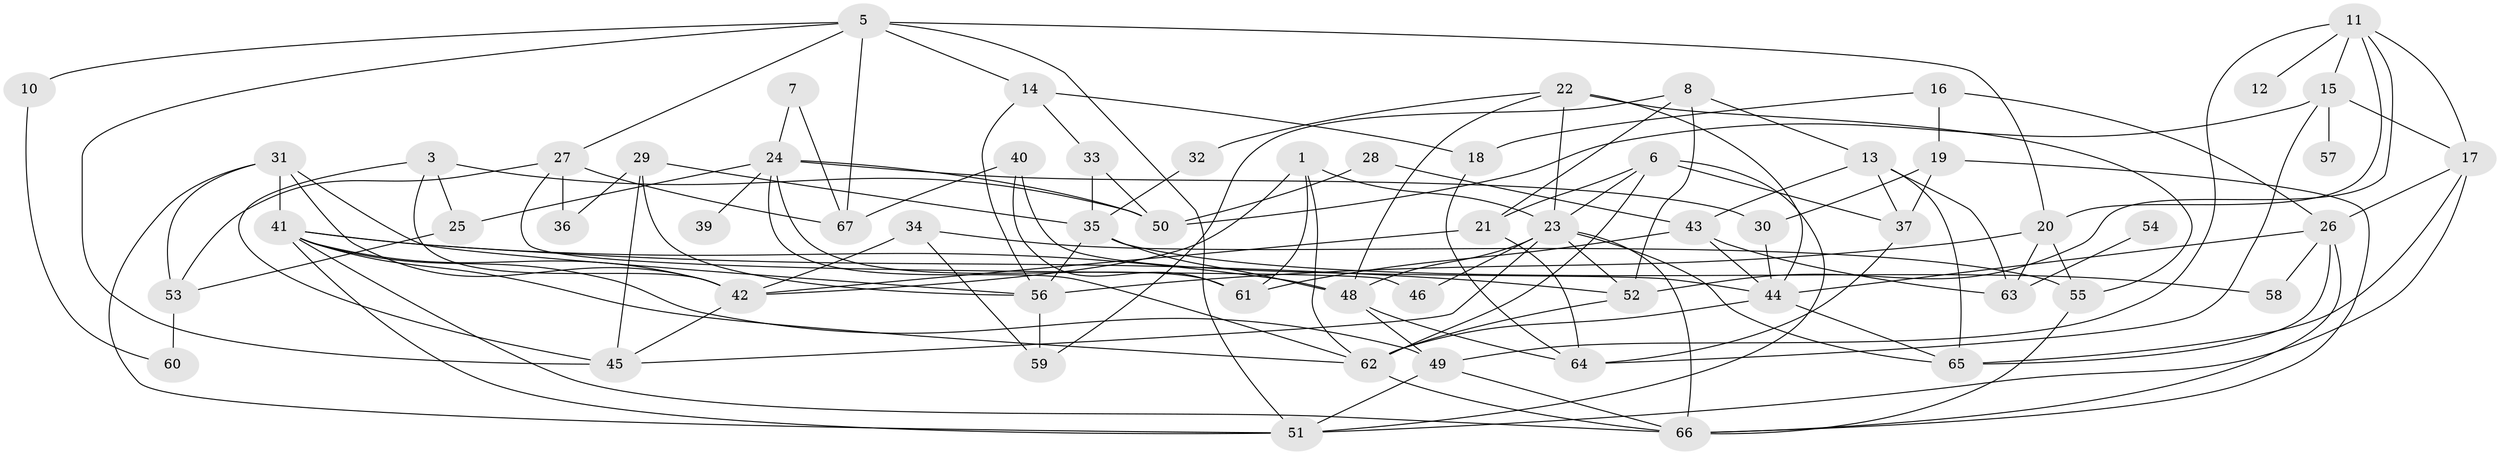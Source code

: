 // original degree distribution, {4: 0.18796992481203006, 0: 0.03759398496240601, 5: 0.10526315789473684, 3: 0.24060150375939848, 2: 0.20300751879699247, 7: 0.022556390977443608, 1: 0.14285714285714285, 6: 0.05263157894736842, 8: 0.007518796992481203}
// Generated by graph-tools (version 1.1) at 2025/00/03/09/25 03:00:53]
// undirected, 62 vertices, 133 edges
graph export_dot {
graph [start="1"]
  node [color=gray90,style=filled];
  1;
  3;
  5;
  6;
  7;
  8;
  10;
  11;
  12;
  13;
  14;
  15;
  16;
  17;
  18;
  19;
  20;
  21;
  22;
  23;
  24;
  25;
  26;
  27;
  28;
  29;
  30;
  31;
  32;
  33;
  34;
  35;
  36;
  37;
  39;
  40;
  41;
  42;
  43;
  44;
  45;
  46;
  48;
  49;
  50;
  51;
  52;
  53;
  54;
  55;
  56;
  57;
  58;
  59;
  60;
  61;
  62;
  63;
  64;
  65;
  66;
  67;
  1 -- 23 [weight=1.0];
  1 -- 42 [weight=1.0];
  1 -- 61 [weight=1.0];
  1 -- 62 [weight=1.0];
  3 -- 25 [weight=1.0];
  3 -- 42 [weight=1.0];
  3 -- 45 [weight=1.0];
  3 -- 50 [weight=1.0];
  5 -- 10 [weight=1.0];
  5 -- 14 [weight=1.0];
  5 -- 20 [weight=1.0];
  5 -- 27 [weight=1.0];
  5 -- 45 [weight=1.0];
  5 -- 51 [weight=1.0];
  5 -- 67 [weight=1.0];
  6 -- 21 [weight=1.0];
  6 -- 23 [weight=1.0];
  6 -- 37 [weight=1.0];
  6 -- 51 [weight=1.0];
  6 -- 62 [weight=1.0];
  7 -- 24 [weight=1.0];
  7 -- 67 [weight=1.0];
  8 -- 13 [weight=1.0];
  8 -- 21 [weight=1.0];
  8 -- 52 [weight=1.0];
  8 -- 59 [weight=1.0];
  10 -- 60 [weight=1.0];
  11 -- 12 [weight=1.0];
  11 -- 15 [weight=1.0];
  11 -- 17 [weight=1.0];
  11 -- 20 [weight=1.0];
  11 -- 49 [weight=1.0];
  11 -- 52 [weight=1.0];
  13 -- 37 [weight=1.0];
  13 -- 43 [weight=1.0];
  13 -- 63 [weight=1.0];
  13 -- 65 [weight=1.0];
  14 -- 18 [weight=1.0];
  14 -- 33 [weight=1.0];
  14 -- 56 [weight=1.0];
  15 -- 17 [weight=1.0];
  15 -- 50 [weight=1.0];
  15 -- 57 [weight=1.0];
  15 -- 64 [weight=1.0];
  16 -- 18 [weight=1.0];
  16 -- 19 [weight=1.0];
  16 -- 26 [weight=1.0];
  17 -- 26 [weight=1.0];
  17 -- 51 [weight=1.0];
  17 -- 65 [weight=1.0];
  18 -- 64 [weight=1.0];
  19 -- 30 [weight=1.0];
  19 -- 37 [weight=1.0];
  19 -- 66 [weight=1.0];
  20 -- 55 [weight=1.0];
  20 -- 56 [weight=2.0];
  20 -- 63 [weight=1.0];
  21 -- 42 [weight=1.0];
  21 -- 64 [weight=1.0];
  22 -- 23 [weight=1.0];
  22 -- 32 [weight=1.0];
  22 -- 44 [weight=1.0];
  22 -- 48 [weight=1.0];
  22 -- 55 [weight=1.0];
  23 -- 45 [weight=1.0];
  23 -- 46 [weight=1.0];
  23 -- 48 [weight=1.0];
  23 -- 52 [weight=1.0];
  23 -- 65 [weight=1.0];
  23 -- 66 [weight=2.0];
  24 -- 25 [weight=1.0];
  24 -- 30 [weight=1.0];
  24 -- 39 [weight=1.0];
  24 -- 50 [weight=1.0];
  24 -- 61 [weight=1.0];
  24 -- 62 [weight=1.0];
  25 -- 53 [weight=1.0];
  26 -- 44 [weight=1.0];
  26 -- 58 [weight=1.0];
  26 -- 65 [weight=1.0];
  26 -- 66 [weight=1.0];
  27 -- 36 [weight=1.0];
  27 -- 46 [weight=1.0];
  27 -- 53 [weight=1.0];
  27 -- 67 [weight=1.0];
  28 -- 43 [weight=1.0];
  28 -- 50 [weight=1.0];
  29 -- 35 [weight=1.0];
  29 -- 36 [weight=1.0];
  29 -- 45 [weight=1.0];
  29 -- 56 [weight=1.0];
  30 -- 44 [weight=1.0];
  31 -- 41 [weight=1.0];
  31 -- 42 [weight=1.0];
  31 -- 51 [weight=1.0];
  31 -- 53 [weight=1.0];
  31 -- 56 [weight=1.0];
  32 -- 35 [weight=1.0];
  33 -- 35 [weight=1.0];
  33 -- 50 [weight=1.0];
  34 -- 42 [weight=1.0];
  34 -- 55 [weight=1.0];
  34 -- 59 [weight=1.0];
  35 -- 48 [weight=1.0];
  35 -- 56 [weight=1.0];
  35 -- 58 [weight=1.0];
  37 -- 64 [weight=1.0];
  40 -- 44 [weight=1.0];
  40 -- 61 [weight=1.0];
  40 -- 67 [weight=1.0];
  41 -- 42 [weight=1.0];
  41 -- 48 [weight=1.0];
  41 -- 49 [weight=1.0];
  41 -- 51 [weight=1.0];
  41 -- 52 [weight=3.0];
  41 -- 62 [weight=1.0];
  41 -- 66 [weight=1.0];
  42 -- 45 [weight=1.0];
  43 -- 44 [weight=1.0];
  43 -- 61 [weight=1.0];
  43 -- 63 [weight=1.0];
  44 -- 62 [weight=1.0];
  44 -- 65 [weight=1.0];
  48 -- 49 [weight=1.0];
  48 -- 64 [weight=1.0];
  49 -- 51 [weight=1.0];
  49 -- 66 [weight=1.0];
  52 -- 62 [weight=1.0];
  53 -- 60 [weight=1.0];
  54 -- 63 [weight=1.0];
  55 -- 66 [weight=1.0];
  56 -- 59 [weight=1.0];
  62 -- 66 [weight=1.0];
}
